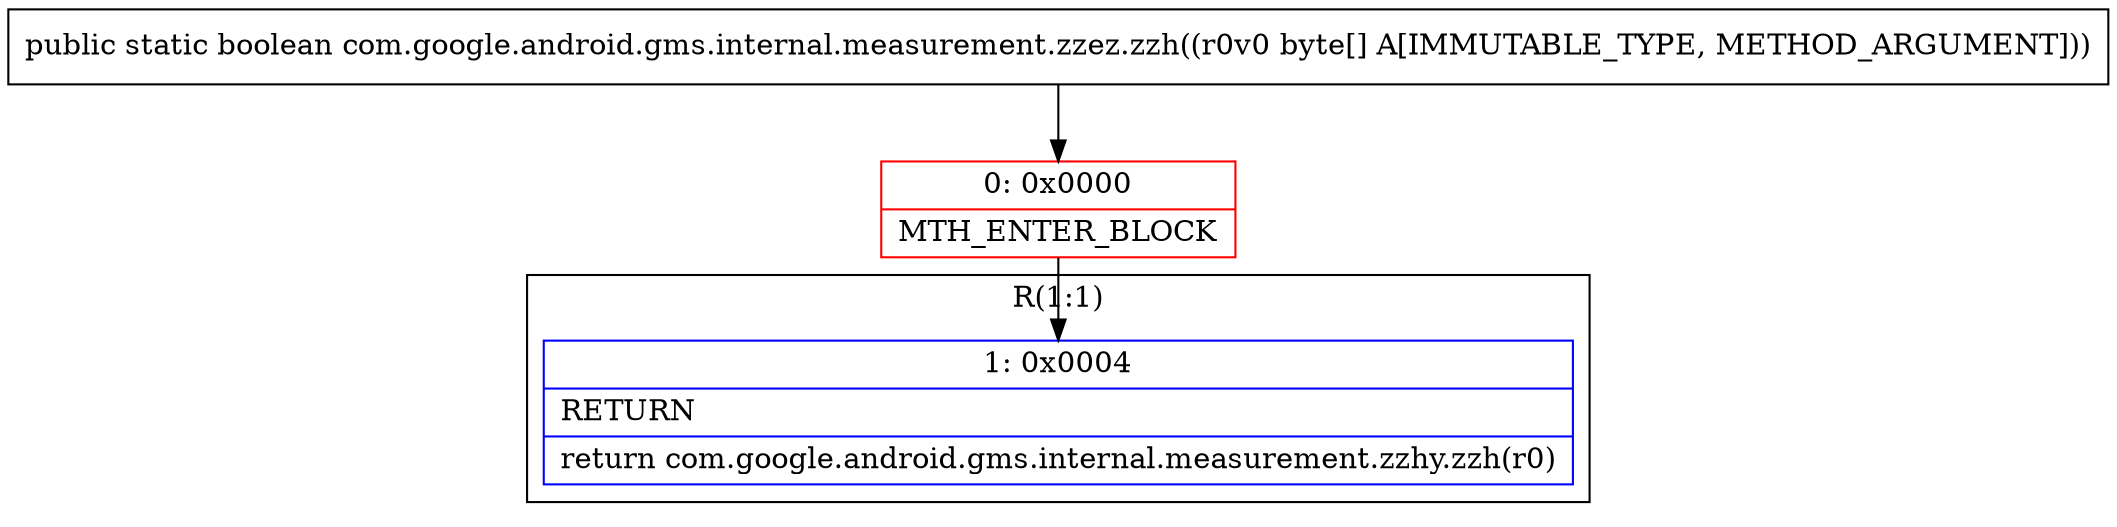 digraph "CFG forcom.google.android.gms.internal.measurement.zzez.zzh([B)Z" {
subgraph cluster_Region_107413773 {
label = "R(1:1)";
node [shape=record,color=blue];
Node_1 [shape=record,label="{1\:\ 0x0004|RETURN\l|return com.google.android.gms.internal.measurement.zzhy.zzh(r0)\l}"];
}
Node_0 [shape=record,color=red,label="{0\:\ 0x0000|MTH_ENTER_BLOCK\l}"];
MethodNode[shape=record,label="{public static boolean com.google.android.gms.internal.measurement.zzez.zzh((r0v0 byte[] A[IMMUTABLE_TYPE, METHOD_ARGUMENT])) }"];
MethodNode -> Node_0;
Node_0 -> Node_1;
}

